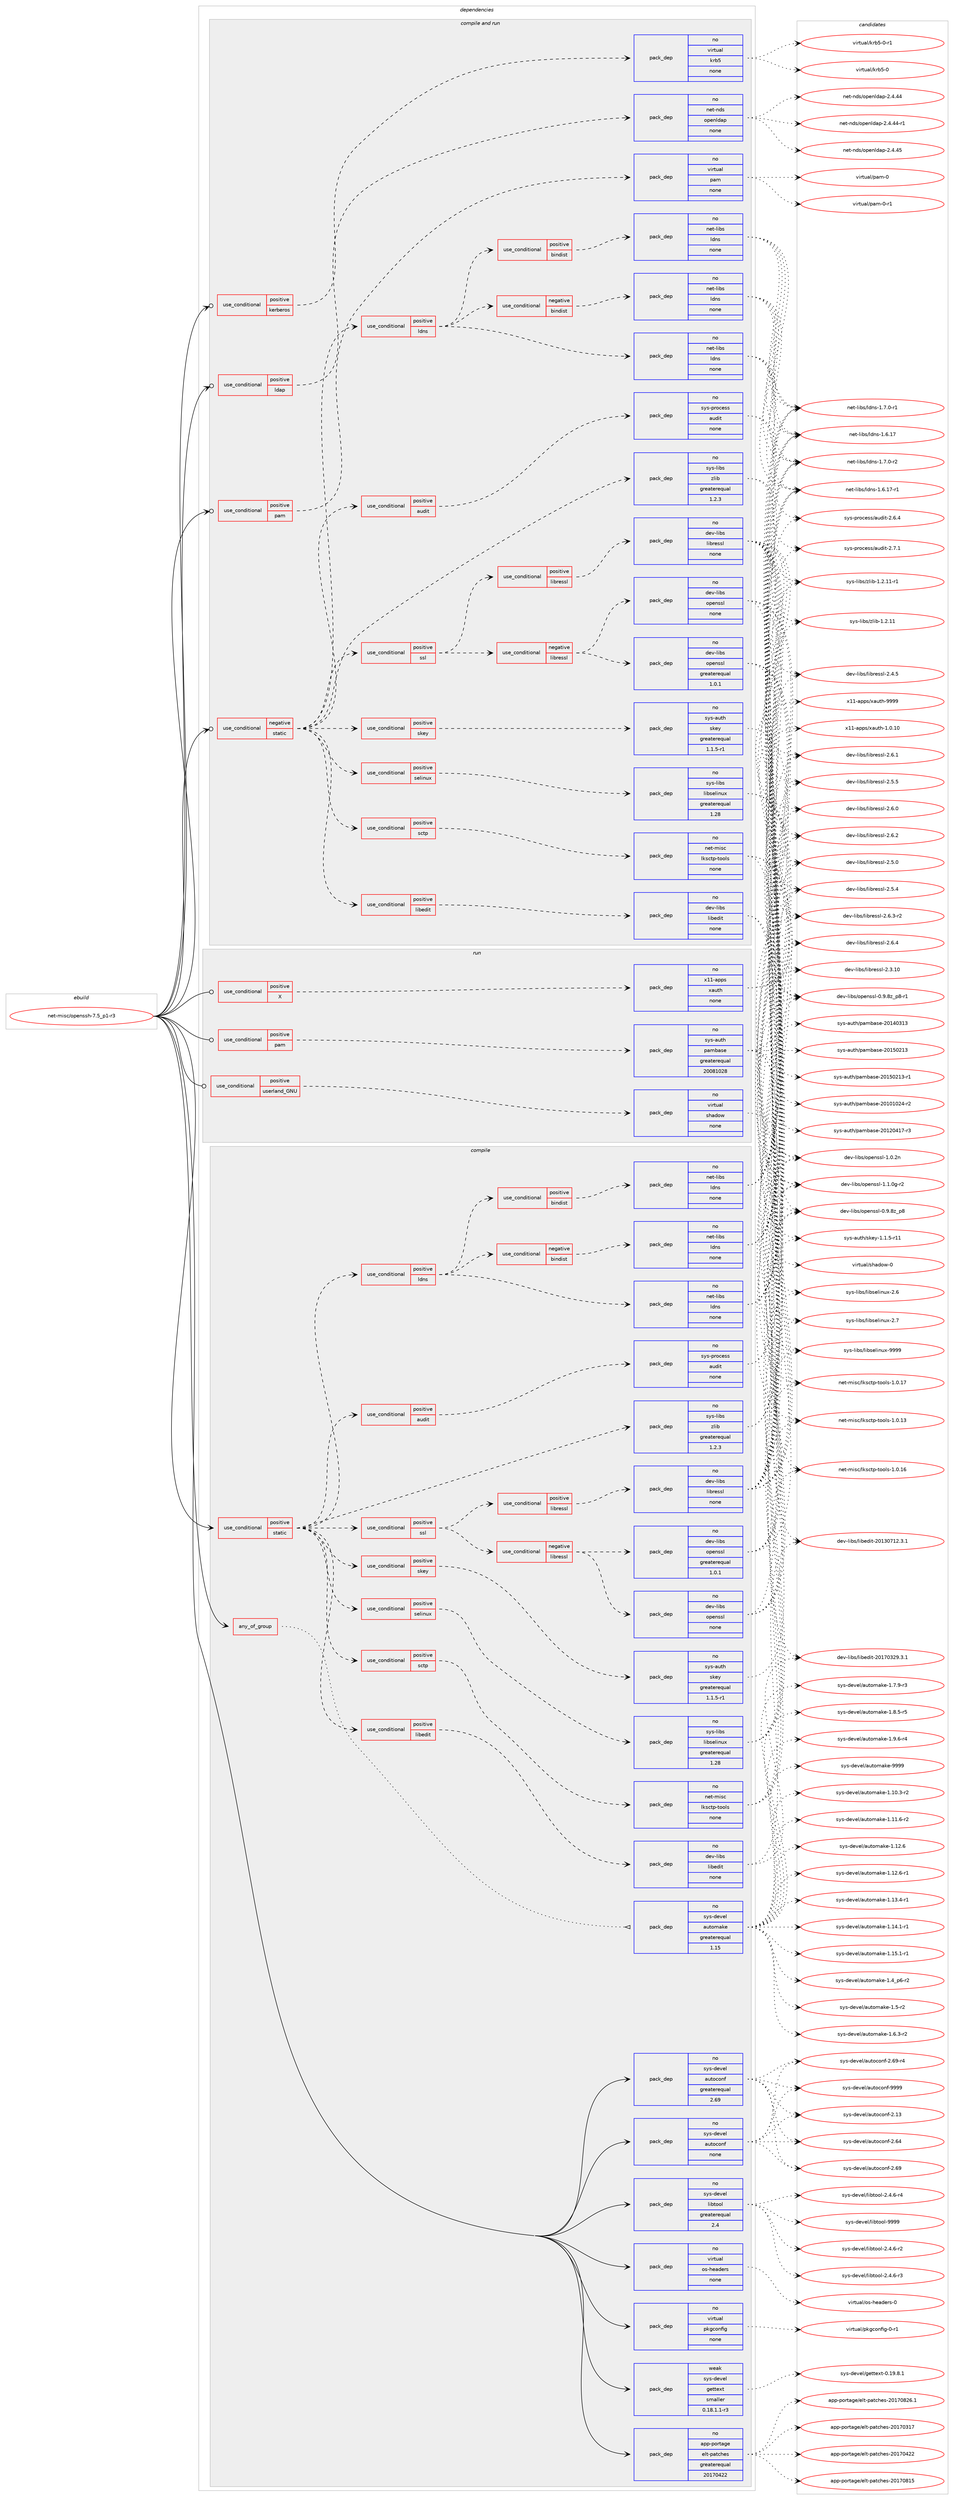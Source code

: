digraph prolog {

# *************
# Graph options
# *************

newrank=true;
concentrate=true;
compound=true;
graph [rankdir=LR,fontname=Helvetica,fontsize=10,ranksep=1.5];#, ranksep=2.5, nodesep=0.2];
edge  [arrowhead=vee];
node  [fontname=Helvetica,fontsize=10];

# **********
# The ebuild
# **********

subgraph cluster_leftcol {
color=gray;
rank=same;
label=<<i>ebuild</i>>;
id [label="net-misc/openssh-7.5_p1-r3", color=red, width=4, href="../net-misc/openssh-7.5_p1-r3.svg"];
}

# ****************
# The dependencies
# ****************

subgraph cluster_midcol {
color=gray;
label=<<i>dependencies</i>>;
subgraph cluster_compile {
fillcolor="#eeeeee";
style=filled;
label=<<i>compile</i>>;
subgraph any22 {
dependency982 [label=<<TABLE BORDER="0" CELLBORDER="1" CELLSPACING="0" CELLPADDING="4"><TR><TD CELLPADDING="10">any_of_group</TD></TR></TABLE>>, shape=none, color=red];subgraph pack670 {
dependency983 [label=<<TABLE BORDER="0" CELLBORDER="1" CELLSPACING="0" CELLPADDING="4" WIDTH="220"><TR><TD ROWSPAN="6" CELLPADDING="30">pack_dep</TD></TR><TR><TD WIDTH="110">no</TD></TR><TR><TD>sys-devel</TD></TR><TR><TD>automake</TD></TR><TR><TD>greaterequal</TD></TR><TR><TD>1.15</TD></TR></TABLE>>, shape=none, color=blue];
}
dependency982:e -> dependency983:w [weight=20,style="dotted",arrowhead="oinv"];
}
id:e -> dependency982:w [weight=20,style="solid",arrowhead="vee"];
subgraph cond292 {
dependency984 [label=<<TABLE BORDER="0" CELLBORDER="1" CELLSPACING="0" CELLPADDING="4"><TR><TD ROWSPAN="3" CELLPADDING="10">use_conditional</TD></TR><TR><TD>positive</TD></TR><TR><TD>static</TD></TR></TABLE>>, shape=none, color=red];
subgraph cond293 {
dependency985 [label=<<TABLE BORDER="0" CELLBORDER="1" CELLSPACING="0" CELLPADDING="4"><TR><TD ROWSPAN="3" CELLPADDING="10">use_conditional</TD></TR><TR><TD>positive</TD></TR><TR><TD>audit</TD></TR></TABLE>>, shape=none, color=red];
subgraph pack671 {
dependency986 [label=<<TABLE BORDER="0" CELLBORDER="1" CELLSPACING="0" CELLPADDING="4" WIDTH="220"><TR><TD ROWSPAN="6" CELLPADDING="30">pack_dep</TD></TR><TR><TD WIDTH="110">no</TD></TR><TR><TD>sys-process</TD></TR><TR><TD>audit</TD></TR><TR><TD>none</TD></TR><TR><TD></TD></TR></TABLE>>, shape=none, color=blue];
}
dependency985:e -> dependency986:w [weight=20,style="dashed",arrowhead="vee"];
}
dependency984:e -> dependency985:w [weight=20,style="dashed",arrowhead="vee"];
subgraph cond294 {
dependency987 [label=<<TABLE BORDER="0" CELLBORDER="1" CELLSPACING="0" CELLPADDING="4"><TR><TD ROWSPAN="3" CELLPADDING="10">use_conditional</TD></TR><TR><TD>positive</TD></TR><TR><TD>ldns</TD></TR></TABLE>>, shape=none, color=red];
subgraph pack672 {
dependency988 [label=<<TABLE BORDER="0" CELLBORDER="1" CELLSPACING="0" CELLPADDING="4" WIDTH="220"><TR><TD ROWSPAN="6" CELLPADDING="30">pack_dep</TD></TR><TR><TD WIDTH="110">no</TD></TR><TR><TD>net-libs</TD></TR><TR><TD>ldns</TD></TR><TR><TD>none</TD></TR><TR><TD></TD></TR></TABLE>>, shape=none, color=blue];
}
dependency987:e -> dependency988:w [weight=20,style="dashed",arrowhead="vee"];
subgraph cond295 {
dependency989 [label=<<TABLE BORDER="0" CELLBORDER="1" CELLSPACING="0" CELLPADDING="4"><TR><TD ROWSPAN="3" CELLPADDING="10">use_conditional</TD></TR><TR><TD>negative</TD></TR><TR><TD>bindist</TD></TR></TABLE>>, shape=none, color=red];
subgraph pack673 {
dependency990 [label=<<TABLE BORDER="0" CELLBORDER="1" CELLSPACING="0" CELLPADDING="4" WIDTH="220"><TR><TD ROWSPAN="6" CELLPADDING="30">pack_dep</TD></TR><TR><TD WIDTH="110">no</TD></TR><TR><TD>net-libs</TD></TR><TR><TD>ldns</TD></TR><TR><TD>none</TD></TR><TR><TD></TD></TR></TABLE>>, shape=none, color=blue];
}
dependency989:e -> dependency990:w [weight=20,style="dashed",arrowhead="vee"];
}
dependency987:e -> dependency989:w [weight=20,style="dashed",arrowhead="vee"];
subgraph cond296 {
dependency991 [label=<<TABLE BORDER="0" CELLBORDER="1" CELLSPACING="0" CELLPADDING="4"><TR><TD ROWSPAN="3" CELLPADDING="10">use_conditional</TD></TR><TR><TD>positive</TD></TR><TR><TD>bindist</TD></TR></TABLE>>, shape=none, color=red];
subgraph pack674 {
dependency992 [label=<<TABLE BORDER="0" CELLBORDER="1" CELLSPACING="0" CELLPADDING="4" WIDTH="220"><TR><TD ROWSPAN="6" CELLPADDING="30">pack_dep</TD></TR><TR><TD WIDTH="110">no</TD></TR><TR><TD>net-libs</TD></TR><TR><TD>ldns</TD></TR><TR><TD>none</TD></TR><TR><TD></TD></TR></TABLE>>, shape=none, color=blue];
}
dependency991:e -> dependency992:w [weight=20,style="dashed",arrowhead="vee"];
}
dependency987:e -> dependency991:w [weight=20,style="dashed",arrowhead="vee"];
}
dependency984:e -> dependency987:w [weight=20,style="dashed",arrowhead="vee"];
subgraph cond297 {
dependency993 [label=<<TABLE BORDER="0" CELLBORDER="1" CELLSPACING="0" CELLPADDING="4"><TR><TD ROWSPAN="3" CELLPADDING="10">use_conditional</TD></TR><TR><TD>positive</TD></TR><TR><TD>libedit</TD></TR></TABLE>>, shape=none, color=red];
subgraph pack675 {
dependency994 [label=<<TABLE BORDER="0" CELLBORDER="1" CELLSPACING="0" CELLPADDING="4" WIDTH="220"><TR><TD ROWSPAN="6" CELLPADDING="30">pack_dep</TD></TR><TR><TD WIDTH="110">no</TD></TR><TR><TD>dev-libs</TD></TR><TR><TD>libedit</TD></TR><TR><TD>none</TD></TR><TR><TD></TD></TR></TABLE>>, shape=none, color=blue];
}
dependency993:e -> dependency994:w [weight=20,style="dashed",arrowhead="vee"];
}
dependency984:e -> dependency993:w [weight=20,style="dashed",arrowhead="vee"];
subgraph cond298 {
dependency995 [label=<<TABLE BORDER="0" CELLBORDER="1" CELLSPACING="0" CELLPADDING="4"><TR><TD ROWSPAN="3" CELLPADDING="10">use_conditional</TD></TR><TR><TD>positive</TD></TR><TR><TD>sctp</TD></TR></TABLE>>, shape=none, color=red];
subgraph pack676 {
dependency996 [label=<<TABLE BORDER="0" CELLBORDER="1" CELLSPACING="0" CELLPADDING="4" WIDTH="220"><TR><TD ROWSPAN="6" CELLPADDING="30">pack_dep</TD></TR><TR><TD WIDTH="110">no</TD></TR><TR><TD>net-misc</TD></TR><TR><TD>lksctp-tools</TD></TR><TR><TD>none</TD></TR><TR><TD></TD></TR></TABLE>>, shape=none, color=blue];
}
dependency995:e -> dependency996:w [weight=20,style="dashed",arrowhead="vee"];
}
dependency984:e -> dependency995:w [weight=20,style="dashed",arrowhead="vee"];
subgraph cond299 {
dependency997 [label=<<TABLE BORDER="0" CELLBORDER="1" CELLSPACING="0" CELLPADDING="4"><TR><TD ROWSPAN="3" CELLPADDING="10">use_conditional</TD></TR><TR><TD>positive</TD></TR><TR><TD>selinux</TD></TR></TABLE>>, shape=none, color=red];
subgraph pack677 {
dependency998 [label=<<TABLE BORDER="0" CELLBORDER="1" CELLSPACING="0" CELLPADDING="4" WIDTH="220"><TR><TD ROWSPAN="6" CELLPADDING="30">pack_dep</TD></TR><TR><TD WIDTH="110">no</TD></TR><TR><TD>sys-libs</TD></TR><TR><TD>libselinux</TD></TR><TR><TD>greaterequal</TD></TR><TR><TD>1.28</TD></TR></TABLE>>, shape=none, color=blue];
}
dependency997:e -> dependency998:w [weight=20,style="dashed",arrowhead="vee"];
}
dependency984:e -> dependency997:w [weight=20,style="dashed",arrowhead="vee"];
subgraph cond300 {
dependency999 [label=<<TABLE BORDER="0" CELLBORDER="1" CELLSPACING="0" CELLPADDING="4"><TR><TD ROWSPAN="3" CELLPADDING="10">use_conditional</TD></TR><TR><TD>positive</TD></TR><TR><TD>skey</TD></TR></TABLE>>, shape=none, color=red];
subgraph pack678 {
dependency1000 [label=<<TABLE BORDER="0" CELLBORDER="1" CELLSPACING="0" CELLPADDING="4" WIDTH="220"><TR><TD ROWSPAN="6" CELLPADDING="30">pack_dep</TD></TR><TR><TD WIDTH="110">no</TD></TR><TR><TD>sys-auth</TD></TR><TR><TD>skey</TD></TR><TR><TD>greaterequal</TD></TR><TR><TD>1.1.5-r1</TD></TR></TABLE>>, shape=none, color=blue];
}
dependency999:e -> dependency1000:w [weight=20,style="dashed",arrowhead="vee"];
}
dependency984:e -> dependency999:w [weight=20,style="dashed",arrowhead="vee"];
subgraph cond301 {
dependency1001 [label=<<TABLE BORDER="0" CELLBORDER="1" CELLSPACING="0" CELLPADDING="4"><TR><TD ROWSPAN="3" CELLPADDING="10">use_conditional</TD></TR><TR><TD>positive</TD></TR><TR><TD>ssl</TD></TR></TABLE>>, shape=none, color=red];
subgraph cond302 {
dependency1002 [label=<<TABLE BORDER="0" CELLBORDER="1" CELLSPACING="0" CELLPADDING="4"><TR><TD ROWSPAN="3" CELLPADDING="10">use_conditional</TD></TR><TR><TD>negative</TD></TR><TR><TD>libressl</TD></TR></TABLE>>, shape=none, color=red];
subgraph pack679 {
dependency1003 [label=<<TABLE BORDER="0" CELLBORDER="1" CELLSPACING="0" CELLPADDING="4" WIDTH="220"><TR><TD ROWSPAN="6" CELLPADDING="30">pack_dep</TD></TR><TR><TD WIDTH="110">no</TD></TR><TR><TD>dev-libs</TD></TR><TR><TD>openssl</TD></TR><TR><TD>greaterequal</TD></TR><TR><TD>1.0.1</TD></TR></TABLE>>, shape=none, color=blue];
}
dependency1002:e -> dependency1003:w [weight=20,style="dashed",arrowhead="vee"];
subgraph pack680 {
dependency1004 [label=<<TABLE BORDER="0" CELLBORDER="1" CELLSPACING="0" CELLPADDING="4" WIDTH="220"><TR><TD ROWSPAN="6" CELLPADDING="30">pack_dep</TD></TR><TR><TD WIDTH="110">no</TD></TR><TR><TD>dev-libs</TD></TR><TR><TD>openssl</TD></TR><TR><TD>none</TD></TR><TR><TD></TD></TR></TABLE>>, shape=none, color=blue];
}
dependency1002:e -> dependency1004:w [weight=20,style="dashed",arrowhead="vee"];
}
dependency1001:e -> dependency1002:w [weight=20,style="dashed",arrowhead="vee"];
subgraph cond303 {
dependency1005 [label=<<TABLE BORDER="0" CELLBORDER="1" CELLSPACING="0" CELLPADDING="4"><TR><TD ROWSPAN="3" CELLPADDING="10">use_conditional</TD></TR><TR><TD>positive</TD></TR><TR><TD>libressl</TD></TR></TABLE>>, shape=none, color=red];
subgraph pack681 {
dependency1006 [label=<<TABLE BORDER="0" CELLBORDER="1" CELLSPACING="0" CELLPADDING="4" WIDTH="220"><TR><TD ROWSPAN="6" CELLPADDING="30">pack_dep</TD></TR><TR><TD WIDTH="110">no</TD></TR><TR><TD>dev-libs</TD></TR><TR><TD>libressl</TD></TR><TR><TD>none</TD></TR><TR><TD></TD></TR></TABLE>>, shape=none, color=blue];
}
dependency1005:e -> dependency1006:w [weight=20,style="dashed",arrowhead="vee"];
}
dependency1001:e -> dependency1005:w [weight=20,style="dashed",arrowhead="vee"];
}
dependency984:e -> dependency1001:w [weight=20,style="dashed",arrowhead="vee"];
subgraph pack682 {
dependency1007 [label=<<TABLE BORDER="0" CELLBORDER="1" CELLSPACING="0" CELLPADDING="4" WIDTH="220"><TR><TD ROWSPAN="6" CELLPADDING="30">pack_dep</TD></TR><TR><TD WIDTH="110">no</TD></TR><TR><TD>sys-libs</TD></TR><TR><TD>zlib</TD></TR><TR><TD>greaterequal</TD></TR><TR><TD>1.2.3</TD></TR></TABLE>>, shape=none, color=blue];
}
dependency984:e -> dependency1007:w [weight=20,style="dashed",arrowhead="vee"];
}
id:e -> dependency984:w [weight=20,style="solid",arrowhead="vee"];
subgraph pack683 {
dependency1008 [label=<<TABLE BORDER="0" CELLBORDER="1" CELLSPACING="0" CELLPADDING="4" WIDTH="220"><TR><TD ROWSPAN="6" CELLPADDING="30">pack_dep</TD></TR><TR><TD WIDTH="110">no</TD></TR><TR><TD>app-portage</TD></TR><TR><TD>elt-patches</TD></TR><TR><TD>greaterequal</TD></TR><TR><TD>20170422</TD></TR></TABLE>>, shape=none, color=blue];
}
id:e -> dependency1008:w [weight=20,style="solid",arrowhead="vee"];
subgraph pack684 {
dependency1009 [label=<<TABLE BORDER="0" CELLBORDER="1" CELLSPACING="0" CELLPADDING="4" WIDTH="220"><TR><TD ROWSPAN="6" CELLPADDING="30">pack_dep</TD></TR><TR><TD WIDTH="110">no</TD></TR><TR><TD>sys-devel</TD></TR><TR><TD>autoconf</TD></TR><TR><TD>greaterequal</TD></TR><TR><TD>2.69</TD></TR></TABLE>>, shape=none, color=blue];
}
id:e -> dependency1009:w [weight=20,style="solid",arrowhead="vee"];
subgraph pack685 {
dependency1010 [label=<<TABLE BORDER="0" CELLBORDER="1" CELLSPACING="0" CELLPADDING="4" WIDTH="220"><TR><TD ROWSPAN="6" CELLPADDING="30">pack_dep</TD></TR><TR><TD WIDTH="110">no</TD></TR><TR><TD>sys-devel</TD></TR><TR><TD>autoconf</TD></TR><TR><TD>none</TD></TR><TR><TD></TD></TR></TABLE>>, shape=none, color=blue];
}
id:e -> dependency1010:w [weight=20,style="solid",arrowhead="vee"];
subgraph pack686 {
dependency1011 [label=<<TABLE BORDER="0" CELLBORDER="1" CELLSPACING="0" CELLPADDING="4" WIDTH="220"><TR><TD ROWSPAN="6" CELLPADDING="30">pack_dep</TD></TR><TR><TD WIDTH="110">no</TD></TR><TR><TD>sys-devel</TD></TR><TR><TD>libtool</TD></TR><TR><TD>greaterequal</TD></TR><TR><TD>2.4</TD></TR></TABLE>>, shape=none, color=blue];
}
id:e -> dependency1011:w [weight=20,style="solid",arrowhead="vee"];
subgraph pack687 {
dependency1012 [label=<<TABLE BORDER="0" CELLBORDER="1" CELLSPACING="0" CELLPADDING="4" WIDTH="220"><TR><TD ROWSPAN="6" CELLPADDING="30">pack_dep</TD></TR><TR><TD WIDTH="110">no</TD></TR><TR><TD>virtual</TD></TR><TR><TD>os-headers</TD></TR><TR><TD>none</TD></TR><TR><TD></TD></TR></TABLE>>, shape=none, color=blue];
}
id:e -> dependency1012:w [weight=20,style="solid",arrowhead="vee"];
subgraph pack688 {
dependency1013 [label=<<TABLE BORDER="0" CELLBORDER="1" CELLSPACING="0" CELLPADDING="4" WIDTH="220"><TR><TD ROWSPAN="6" CELLPADDING="30">pack_dep</TD></TR><TR><TD WIDTH="110">no</TD></TR><TR><TD>virtual</TD></TR><TR><TD>pkgconfig</TD></TR><TR><TD>none</TD></TR><TR><TD></TD></TR></TABLE>>, shape=none, color=blue];
}
id:e -> dependency1013:w [weight=20,style="solid",arrowhead="vee"];
subgraph pack689 {
dependency1014 [label=<<TABLE BORDER="0" CELLBORDER="1" CELLSPACING="0" CELLPADDING="4" WIDTH="220"><TR><TD ROWSPAN="6" CELLPADDING="30">pack_dep</TD></TR><TR><TD WIDTH="110">weak</TD></TR><TR><TD>sys-devel</TD></TR><TR><TD>gettext</TD></TR><TR><TD>smaller</TD></TR><TR><TD>0.18.1.1-r3</TD></TR></TABLE>>, shape=none, color=blue];
}
id:e -> dependency1014:w [weight=20,style="solid",arrowhead="vee"];
}
subgraph cluster_compileandrun {
fillcolor="#eeeeee";
style=filled;
label=<<i>compile and run</i>>;
subgraph cond304 {
dependency1015 [label=<<TABLE BORDER="0" CELLBORDER="1" CELLSPACING="0" CELLPADDING="4"><TR><TD ROWSPAN="3" CELLPADDING="10">use_conditional</TD></TR><TR><TD>negative</TD></TR><TR><TD>static</TD></TR></TABLE>>, shape=none, color=red];
subgraph cond305 {
dependency1016 [label=<<TABLE BORDER="0" CELLBORDER="1" CELLSPACING="0" CELLPADDING="4"><TR><TD ROWSPAN="3" CELLPADDING="10">use_conditional</TD></TR><TR><TD>positive</TD></TR><TR><TD>audit</TD></TR></TABLE>>, shape=none, color=red];
subgraph pack690 {
dependency1017 [label=<<TABLE BORDER="0" CELLBORDER="1" CELLSPACING="0" CELLPADDING="4" WIDTH="220"><TR><TD ROWSPAN="6" CELLPADDING="30">pack_dep</TD></TR><TR><TD WIDTH="110">no</TD></TR><TR><TD>sys-process</TD></TR><TR><TD>audit</TD></TR><TR><TD>none</TD></TR><TR><TD></TD></TR></TABLE>>, shape=none, color=blue];
}
dependency1016:e -> dependency1017:w [weight=20,style="dashed",arrowhead="vee"];
}
dependency1015:e -> dependency1016:w [weight=20,style="dashed",arrowhead="vee"];
subgraph cond306 {
dependency1018 [label=<<TABLE BORDER="0" CELLBORDER="1" CELLSPACING="0" CELLPADDING="4"><TR><TD ROWSPAN="3" CELLPADDING="10">use_conditional</TD></TR><TR><TD>positive</TD></TR><TR><TD>ldns</TD></TR></TABLE>>, shape=none, color=red];
subgraph pack691 {
dependency1019 [label=<<TABLE BORDER="0" CELLBORDER="1" CELLSPACING="0" CELLPADDING="4" WIDTH="220"><TR><TD ROWSPAN="6" CELLPADDING="30">pack_dep</TD></TR><TR><TD WIDTH="110">no</TD></TR><TR><TD>net-libs</TD></TR><TR><TD>ldns</TD></TR><TR><TD>none</TD></TR><TR><TD></TD></TR></TABLE>>, shape=none, color=blue];
}
dependency1018:e -> dependency1019:w [weight=20,style="dashed",arrowhead="vee"];
subgraph cond307 {
dependency1020 [label=<<TABLE BORDER="0" CELLBORDER="1" CELLSPACING="0" CELLPADDING="4"><TR><TD ROWSPAN="3" CELLPADDING="10">use_conditional</TD></TR><TR><TD>negative</TD></TR><TR><TD>bindist</TD></TR></TABLE>>, shape=none, color=red];
subgraph pack692 {
dependency1021 [label=<<TABLE BORDER="0" CELLBORDER="1" CELLSPACING="0" CELLPADDING="4" WIDTH="220"><TR><TD ROWSPAN="6" CELLPADDING="30">pack_dep</TD></TR><TR><TD WIDTH="110">no</TD></TR><TR><TD>net-libs</TD></TR><TR><TD>ldns</TD></TR><TR><TD>none</TD></TR><TR><TD></TD></TR></TABLE>>, shape=none, color=blue];
}
dependency1020:e -> dependency1021:w [weight=20,style="dashed",arrowhead="vee"];
}
dependency1018:e -> dependency1020:w [weight=20,style="dashed",arrowhead="vee"];
subgraph cond308 {
dependency1022 [label=<<TABLE BORDER="0" CELLBORDER="1" CELLSPACING="0" CELLPADDING="4"><TR><TD ROWSPAN="3" CELLPADDING="10">use_conditional</TD></TR><TR><TD>positive</TD></TR><TR><TD>bindist</TD></TR></TABLE>>, shape=none, color=red];
subgraph pack693 {
dependency1023 [label=<<TABLE BORDER="0" CELLBORDER="1" CELLSPACING="0" CELLPADDING="4" WIDTH="220"><TR><TD ROWSPAN="6" CELLPADDING="30">pack_dep</TD></TR><TR><TD WIDTH="110">no</TD></TR><TR><TD>net-libs</TD></TR><TR><TD>ldns</TD></TR><TR><TD>none</TD></TR><TR><TD></TD></TR></TABLE>>, shape=none, color=blue];
}
dependency1022:e -> dependency1023:w [weight=20,style="dashed",arrowhead="vee"];
}
dependency1018:e -> dependency1022:w [weight=20,style="dashed",arrowhead="vee"];
}
dependency1015:e -> dependency1018:w [weight=20,style="dashed",arrowhead="vee"];
subgraph cond309 {
dependency1024 [label=<<TABLE BORDER="0" CELLBORDER="1" CELLSPACING="0" CELLPADDING="4"><TR><TD ROWSPAN="3" CELLPADDING="10">use_conditional</TD></TR><TR><TD>positive</TD></TR><TR><TD>libedit</TD></TR></TABLE>>, shape=none, color=red];
subgraph pack694 {
dependency1025 [label=<<TABLE BORDER="0" CELLBORDER="1" CELLSPACING="0" CELLPADDING="4" WIDTH="220"><TR><TD ROWSPAN="6" CELLPADDING="30">pack_dep</TD></TR><TR><TD WIDTH="110">no</TD></TR><TR><TD>dev-libs</TD></TR><TR><TD>libedit</TD></TR><TR><TD>none</TD></TR><TR><TD></TD></TR></TABLE>>, shape=none, color=blue];
}
dependency1024:e -> dependency1025:w [weight=20,style="dashed",arrowhead="vee"];
}
dependency1015:e -> dependency1024:w [weight=20,style="dashed",arrowhead="vee"];
subgraph cond310 {
dependency1026 [label=<<TABLE BORDER="0" CELLBORDER="1" CELLSPACING="0" CELLPADDING="4"><TR><TD ROWSPAN="3" CELLPADDING="10">use_conditional</TD></TR><TR><TD>positive</TD></TR><TR><TD>sctp</TD></TR></TABLE>>, shape=none, color=red];
subgraph pack695 {
dependency1027 [label=<<TABLE BORDER="0" CELLBORDER="1" CELLSPACING="0" CELLPADDING="4" WIDTH="220"><TR><TD ROWSPAN="6" CELLPADDING="30">pack_dep</TD></TR><TR><TD WIDTH="110">no</TD></TR><TR><TD>net-misc</TD></TR><TR><TD>lksctp-tools</TD></TR><TR><TD>none</TD></TR><TR><TD></TD></TR></TABLE>>, shape=none, color=blue];
}
dependency1026:e -> dependency1027:w [weight=20,style="dashed",arrowhead="vee"];
}
dependency1015:e -> dependency1026:w [weight=20,style="dashed",arrowhead="vee"];
subgraph cond311 {
dependency1028 [label=<<TABLE BORDER="0" CELLBORDER="1" CELLSPACING="0" CELLPADDING="4"><TR><TD ROWSPAN="3" CELLPADDING="10">use_conditional</TD></TR><TR><TD>positive</TD></TR><TR><TD>selinux</TD></TR></TABLE>>, shape=none, color=red];
subgraph pack696 {
dependency1029 [label=<<TABLE BORDER="0" CELLBORDER="1" CELLSPACING="0" CELLPADDING="4" WIDTH="220"><TR><TD ROWSPAN="6" CELLPADDING="30">pack_dep</TD></TR><TR><TD WIDTH="110">no</TD></TR><TR><TD>sys-libs</TD></TR><TR><TD>libselinux</TD></TR><TR><TD>greaterequal</TD></TR><TR><TD>1.28</TD></TR></TABLE>>, shape=none, color=blue];
}
dependency1028:e -> dependency1029:w [weight=20,style="dashed",arrowhead="vee"];
}
dependency1015:e -> dependency1028:w [weight=20,style="dashed",arrowhead="vee"];
subgraph cond312 {
dependency1030 [label=<<TABLE BORDER="0" CELLBORDER="1" CELLSPACING="0" CELLPADDING="4"><TR><TD ROWSPAN="3" CELLPADDING="10">use_conditional</TD></TR><TR><TD>positive</TD></TR><TR><TD>skey</TD></TR></TABLE>>, shape=none, color=red];
subgraph pack697 {
dependency1031 [label=<<TABLE BORDER="0" CELLBORDER="1" CELLSPACING="0" CELLPADDING="4" WIDTH="220"><TR><TD ROWSPAN="6" CELLPADDING="30">pack_dep</TD></TR><TR><TD WIDTH="110">no</TD></TR><TR><TD>sys-auth</TD></TR><TR><TD>skey</TD></TR><TR><TD>greaterequal</TD></TR><TR><TD>1.1.5-r1</TD></TR></TABLE>>, shape=none, color=blue];
}
dependency1030:e -> dependency1031:w [weight=20,style="dashed",arrowhead="vee"];
}
dependency1015:e -> dependency1030:w [weight=20,style="dashed",arrowhead="vee"];
subgraph cond313 {
dependency1032 [label=<<TABLE BORDER="0" CELLBORDER="1" CELLSPACING="0" CELLPADDING="4"><TR><TD ROWSPAN="3" CELLPADDING="10">use_conditional</TD></TR><TR><TD>positive</TD></TR><TR><TD>ssl</TD></TR></TABLE>>, shape=none, color=red];
subgraph cond314 {
dependency1033 [label=<<TABLE BORDER="0" CELLBORDER="1" CELLSPACING="0" CELLPADDING="4"><TR><TD ROWSPAN="3" CELLPADDING="10">use_conditional</TD></TR><TR><TD>negative</TD></TR><TR><TD>libressl</TD></TR></TABLE>>, shape=none, color=red];
subgraph pack698 {
dependency1034 [label=<<TABLE BORDER="0" CELLBORDER="1" CELLSPACING="0" CELLPADDING="4" WIDTH="220"><TR><TD ROWSPAN="6" CELLPADDING="30">pack_dep</TD></TR><TR><TD WIDTH="110">no</TD></TR><TR><TD>dev-libs</TD></TR><TR><TD>openssl</TD></TR><TR><TD>greaterequal</TD></TR><TR><TD>1.0.1</TD></TR></TABLE>>, shape=none, color=blue];
}
dependency1033:e -> dependency1034:w [weight=20,style="dashed",arrowhead="vee"];
subgraph pack699 {
dependency1035 [label=<<TABLE BORDER="0" CELLBORDER="1" CELLSPACING="0" CELLPADDING="4" WIDTH="220"><TR><TD ROWSPAN="6" CELLPADDING="30">pack_dep</TD></TR><TR><TD WIDTH="110">no</TD></TR><TR><TD>dev-libs</TD></TR><TR><TD>openssl</TD></TR><TR><TD>none</TD></TR><TR><TD></TD></TR></TABLE>>, shape=none, color=blue];
}
dependency1033:e -> dependency1035:w [weight=20,style="dashed",arrowhead="vee"];
}
dependency1032:e -> dependency1033:w [weight=20,style="dashed",arrowhead="vee"];
subgraph cond315 {
dependency1036 [label=<<TABLE BORDER="0" CELLBORDER="1" CELLSPACING="0" CELLPADDING="4"><TR><TD ROWSPAN="3" CELLPADDING="10">use_conditional</TD></TR><TR><TD>positive</TD></TR><TR><TD>libressl</TD></TR></TABLE>>, shape=none, color=red];
subgraph pack700 {
dependency1037 [label=<<TABLE BORDER="0" CELLBORDER="1" CELLSPACING="0" CELLPADDING="4" WIDTH="220"><TR><TD ROWSPAN="6" CELLPADDING="30">pack_dep</TD></TR><TR><TD WIDTH="110">no</TD></TR><TR><TD>dev-libs</TD></TR><TR><TD>libressl</TD></TR><TR><TD>none</TD></TR><TR><TD></TD></TR></TABLE>>, shape=none, color=blue];
}
dependency1036:e -> dependency1037:w [weight=20,style="dashed",arrowhead="vee"];
}
dependency1032:e -> dependency1036:w [weight=20,style="dashed",arrowhead="vee"];
}
dependency1015:e -> dependency1032:w [weight=20,style="dashed",arrowhead="vee"];
subgraph pack701 {
dependency1038 [label=<<TABLE BORDER="0" CELLBORDER="1" CELLSPACING="0" CELLPADDING="4" WIDTH="220"><TR><TD ROWSPAN="6" CELLPADDING="30">pack_dep</TD></TR><TR><TD WIDTH="110">no</TD></TR><TR><TD>sys-libs</TD></TR><TR><TD>zlib</TD></TR><TR><TD>greaterequal</TD></TR><TR><TD>1.2.3</TD></TR></TABLE>>, shape=none, color=blue];
}
dependency1015:e -> dependency1038:w [weight=20,style="dashed",arrowhead="vee"];
}
id:e -> dependency1015:w [weight=20,style="solid",arrowhead="odotvee"];
subgraph cond316 {
dependency1039 [label=<<TABLE BORDER="0" CELLBORDER="1" CELLSPACING="0" CELLPADDING="4"><TR><TD ROWSPAN="3" CELLPADDING="10">use_conditional</TD></TR><TR><TD>positive</TD></TR><TR><TD>kerberos</TD></TR></TABLE>>, shape=none, color=red];
subgraph pack702 {
dependency1040 [label=<<TABLE BORDER="0" CELLBORDER="1" CELLSPACING="0" CELLPADDING="4" WIDTH="220"><TR><TD ROWSPAN="6" CELLPADDING="30">pack_dep</TD></TR><TR><TD WIDTH="110">no</TD></TR><TR><TD>virtual</TD></TR><TR><TD>krb5</TD></TR><TR><TD>none</TD></TR><TR><TD></TD></TR></TABLE>>, shape=none, color=blue];
}
dependency1039:e -> dependency1040:w [weight=20,style="dashed",arrowhead="vee"];
}
id:e -> dependency1039:w [weight=20,style="solid",arrowhead="odotvee"];
subgraph cond317 {
dependency1041 [label=<<TABLE BORDER="0" CELLBORDER="1" CELLSPACING="0" CELLPADDING="4"><TR><TD ROWSPAN="3" CELLPADDING="10">use_conditional</TD></TR><TR><TD>positive</TD></TR><TR><TD>ldap</TD></TR></TABLE>>, shape=none, color=red];
subgraph pack703 {
dependency1042 [label=<<TABLE BORDER="0" CELLBORDER="1" CELLSPACING="0" CELLPADDING="4" WIDTH="220"><TR><TD ROWSPAN="6" CELLPADDING="30">pack_dep</TD></TR><TR><TD WIDTH="110">no</TD></TR><TR><TD>net-nds</TD></TR><TR><TD>openldap</TD></TR><TR><TD>none</TD></TR><TR><TD></TD></TR></TABLE>>, shape=none, color=blue];
}
dependency1041:e -> dependency1042:w [weight=20,style="dashed",arrowhead="vee"];
}
id:e -> dependency1041:w [weight=20,style="solid",arrowhead="odotvee"];
subgraph cond318 {
dependency1043 [label=<<TABLE BORDER="0" CELLBORDER="1" CELLSPACING="0" CELLPADDING="4"><TR><TD ROWSPAN="3" CELLPADDING="10">use_conditional</TD></TR><TR><TD>positive</TD></TR><TR><TD>pam</TD></TR></TABLE>>, shape=none, color=red];
subgraph pack704 {
dependency1044 [label=<<TABLE BORDER="0" CELLBORDER="1" CELLSPACING="0" CELLPADDING="4" WIDTH="220"><TR><TD ROWSPAN="6" CELLPADDING="30">pack_dep</TD></TR><TR><TD WIDTH="110">no</TD></TR><TR><TD>virtual</TD></TR><TR><TD>pam</TD></TR><TR><TD>none</TD></TR><TR><TD></TD></TR></TABLE>>, shape=none, color=blue];
}
dependency1043:e -> dependency1044:w [weight=20,style="dashed",arrowhead="vee"];
}
id:e -> dependency1043:w [weight=20,style="solid",arrowhead="odotvee"];
}
subgraph cluster_run {
fillcolor="#eeeeee";
style=filled;
label=<<i>run</i>>;
subgraph cond319 {
dependency1045 [label=<<TABLE BORDER="0" CELLBORDER="1" CELLSPACING="0" CELLPADDING="4"><TR><TD ROWSPAN="3" CELLPADDING="10">use_conditional</TD></TR><TR><TD>positive</TD></TR><TR><TD>X</TD></TR></TABLE>>, shape=none, color=red];
subgraph pack705 {
dependency1046 [label=<<TABLE BORDER="0" CELLBORDER="1" CELLSPACING="0" CELLPADDING="4" WIDTH="220"><TR><TD ROWSPAN="6" CELLPADDING="30">pack_dep</TD></TR><TR><TD WIDTH="110">no</TD></TR><TR><TD>x11-apps</TD></TR><TR><TD>xauth</TD></TR><TR><TD>none</TD></TR><TR><TD></TD></TR></TABLE>>, shape=none, color=blue];
}
dependency1045:e -> dependency1046:w [weight=20,style="dashed",arrowhead="vee"];
}
id:e -> dependency1045:w [weight=20,style="solid",arrowhead="odot"];
subgraph cond320 {
dependency1047 [label=<<TABLE BORDER="0" CELLBORDER="1" CELLSPACING="0" CELLPADDING="4"><TR><TD ROWSPAN="3" CELLPADDING="10">use_conditional</TD></TR><TR><TD>positive</TD></TR><TR><TD>pam</TD></TR></TABLE>>, shape=none, color=red];
subgraph pack706 {
dependency1048 [label=<<TABLE BORDER="0" CELLBORDER="1" CELLSPACING="0" CELLPADDING="4" WIDTH="220"><TR><TD ROWSPAN="6" CELLPADDING="30">pack_dep</TD></TR><TR><TD WIDTH="110">no</TD></TR><TR><TD>sys-auth</TD></TR><TR><TD>pambase</TD></TR><TR><TD>greaterequal</TD></TR><TR><TD>20081028</TD></TR></TABLE>>, shape=none, color=blue];
}
dependency1047:e -> dependency1048:w [weight=20,style="dashed",arrowhead="vee"];
}
id:e -> dependency1047:w [weight=20,style="solid",arrowhead="odot"];
subgraph cond321 {
dependency1049 [label=<<TABLE BORDER="0" CELLBORDER="1" CELLSPACING="0" CELLPADDING="4"><TR><TD ROWSPAN="3" CELLPADDING="10">use_conditional</TD></TR><TR><TD>positive</TD></TR><TR><TD>userland_GNU</TD></TR></TABLE>>, shape=none, color=red];
subgraph pack707 {
dependency1050 [label=<<TABLE BORDER="0" CELLBORDER="1" CELLSPACING="0" CELLPADDING="4" WIDTH="220"><TR><TD ROWSPAN="6" CELLPADDING="30">pack_dep</TD></TR><TR><TD WIDTH="110">no</TD></TR><TR><TD>virtual</TD></TR><TR><TD>shadow</TD></TR><TR><TD>none</TD></TR><TR><TD></TD></TR></TABLE>>, shape=none, color=blue];
}
dependency1049:e -> dependency1050:w [weight=20,style="dashed",arrowhead="vee"];
}
id:e -> dependency1049:w [weight=20,style="solid",arrowhead="odot"];
}
}

# **************
# The candidates
# **************

subgraph cluster_choices {
rank=same;
color=gray;
label=<<i>candidates</i>>;

subgraph choice670 {
color=black;
nodesep=1;
choice11512111545100101118101108479711711611110997107101454946494846514511450 [label="sys-devel/automake-1.10.3-r2", color=red, width=4,href="../sys-devel/automake-1.10.3-r2.svg"];
choice11512111545100101118101108479711711611110997107101454946494946544511450 [label="sys-devel/automake-1.11.6-r2", color=red, width=4,href="../sys-devel/automake-1.11.6-r2.svg"];
choice1151211154510010111810110847971171161111099710710145494649504654 [label="sys-devel/automake-1.12.6", color=red, width=4,href="../sys-devel/automake-1.12.6.svg"];
choice11512111545100101118101108479711711611110997107101454946495046544511449 [label="sys-devel/automake-1.12.6-r1", color=red, width=4,href="../sys-devel/automake-1.12.6-r1.svg"];
choice11512111545100101118101108479711711611110997107101454946495146524511449 [label="sys-devel/automake-1.13.4-r1", color=red, width=4,href="../sys-devel/automake-1.13.4-r1.svg"];
choice11512111545100101118101108479711711611110997107101454946495246494511449 [label="sys-devel/automake-1.14.1-r1", color=red, width=4,href="../sys-devel/automake-1.14.1-r1.svg"];
choice11512111545100101118101108479711711611110997107101454946495346494511449 [label="sys-devel/automake-1.15.1-r1", color=red, width=4,href="../sys-devel/automake-1.15.1-r1.svg"];
choice115121115451001011181011084797117116111109971071014549465295112544511450 [label="sys-devel/automake-1.4_p6-r2", color=red, width=4,href="../sys-devel/automake-1.4_p6-r2.svg"];
choice11512111545100101118101108479711711611110997107101454946534511450 [label="sys-devel/automake-1.5-r2", color=red, width=4,href="../sys-devel/automake-1.5-r2.svg"];
choice115121115451001011181011084797117116111109971071014549465446514511450 [label="sys-devel/automake-1.6.3-r2", color=red, width=4,href="../sys-devel/automake-1.6.3-r2.svg"];
choice115121115451001011181011084797117116111109971071014549465546574511451 [label="sys-devel/automake-1.7.9-r3", color=red, width=4,href="../sys-devel/automake-1.7.9-r3.svg"];
choice115121115451001011181011084797117116111109971071014549465646534511453 [label="sys-devel/automake-1.8.5-r5", color=red, width=4,href="../sys-devel/automake-1.8.5-r5.svg"];
choice115121115451001011181011084797117116111109971071014549465746544511452 [label="sys-devel/automake-1.9.6-r4", color=red, width=4,href="../sys-devel/automake-1.9.6-r4.svg"];
choice115121115451001011181011084797117116111109971071014557575757 [label="sys-devel/automake-9999", color=red, width=4,href="../sys-devel/automake-9999.svg"];
dependency983:e -> choice11512111545100101118101108479711711611110997107101454946494846514511450:w [style=dotted,weight="100"];
dependency983:e -> choice11512111545100101118101108479711711611110997107101454946494946544511450:w [style=dotted,weight="100"];
dependency983:e -> choice1151211154510010111810110847971171161111099710710145494649504654:w [style=dotted,weight="100"];
dependency983:e -> choice11512111545100101118101108479711711611110997107101454946495046544511449:w [style=dotted,weight="100"];
dependency983:e -> choice11512111545100101118101108479711711611110997107101454946495146524511449:w [style=dotted,weight="100"];
dependency983:e -> choice11512111545100101118101108479711711611110997107101454946495246494511449:w [style=dotted,weight="100"];
dependency983:e -> choice11512111545100101118101108479711711611110997107101454946495346494511449:w [style=dotted,weight="100"];
dependency983:e -> choice115121115451001011181011084797117116111109971071014549465295112544511450:w [style=dotted,weight="100"];
dependency983:e -> choice11512111545100101118101108479711711611110997107101454946534511450:w [style=dotted,weight="100"];
dependency983:e -> choice115121115451001011181011084797117116111109971071014549465446514511450:w [style=dotted,weight="100"];
dependency983:e -> choice115121115451001011181011084797117116111109971071014549465546574511451:w [style=dotted,weight="100"];
dependency983:e -> choice115121115451001011181011084797117116111109971071014549465646534511453:w [style=dotted,weight="100"];
dependency983:e -> choice115121115451001011181011084797117116111109971071014549465746544511452:w [style=dotted,weight="100"];
dependency983:e -> choice115121115451001011181011084797117116111109971071014557575757:w [style=dotted,weight="100"];
}
subgraph choice671 {
color=black;
nodesep=1;
choice11512111545112114111991011151154797117100105116455046544652 [label="sys-process/audit-2.6.4", color=red, width=4,href="../sys-process/audit-2.6.4.svg"];
choice11512111545112114111991011151154797117100105116455046554649 [label="sys-process/audit-2.7.1", color=red, width=4,href="../sys-process/audit-2.7.1.svg"];
dependency986:e -> choice11512111545112114111991011151154797117100105116455046544652:w [style=dotted,weight="100"];
dependency986:e -> choice11512111545112114111991011151154797117100105116455046554649:w [style=dotted,weight="100"];
}
subgraph choice672 {
color=black;
nodesep=1;
choice11010111645108105981154710810011011545494654464955 [label="net-libs/ldns-1.6.17", color=red, width=4,href="../net-libs/ldns-1.6.17.svg"];
choice110101116451081059811547108100110115454946544649554511449 [label="net-libs/ldns-1.6.17-r1", color=red, width=4,href="../net-libs/ldns-1.6.17-r1.svg"];
choice1101011164510810598115471081001101154549465546484511449 [label="net-libs/ldns-1.7.0-r1", color=red, width=4,href="../net-libs/ldns-1.7.0-r1.svg"];
choice1101011164510810598115471081001101154549465546484511450 [label="net-libs/ldns-1.7.0-r2", color=red, width=4,href="../net-libs/ldns-1.7.0-r2.svg"];
dependency988:e -> choice11010111645108105981154710810011011545494654464955:w [style=dotted,weight="100"];
dependency988:e -> choice110101116451081059811547108100110115454946544649554511449:w [style=dotted,weight="100"];
dependency988:e -> choice1101011164510810598115471081001101154549465546484511449:w [style=dotted,weight="100"];
dependency988:e -> choice1101011164510810598115471081001101154549465546484511450:w [style=dotted,weight="100"];
}
subgraph choice673 {
color=black;
nodesep=1;
choice11010111645108105981154710810011011545494654464955 [label="net-libs/ldns-1.6.17", color=red, width=4,href="../net-libs/ldns-1.6.17.svg"];
choice110101116451081059811547108100110115454946544649554511449 [label="net-libs/ldns-1.6.17-r1", color=red, width=4,href="../net-libs/ldns-1.6.17-r1.svg"];
choice1101011164510810598115471081001101154549465546484511449 [label="net-libs/ldns-1.7.0-r1", color=red, width=4,href="../net-libs/ldns-1.7.0-r1.svg"];
choice1101011164510810598115471081001101154549465546484511450 [label="net-libs/ldns-1.7.0-r2", color=red, width=4,href="../net-libs/ldns-1.7.0-r2.svg"];
dependency990:e -> choice11010111645108105981154710810011011545494654464955:w [style=dotted,weight="100"];
dependency990:e -> choice110101116451081059811547108100110115454946544649554511449:w [style=dotted,weight="100"];
dependency990:e -> choice1101011164510810598115471081001101154549465546484511449:w [style=dotted,weight="100"];
dependency990:e -> choice1101011164510810598115471081001101154549465546484511450:w [style=dotted,weight="100"];
}
subgraph choice674 {
color=black;
nodesep=1;
choice11010111645108105981154710810011011545494654464955 [label="net-libs/ldns-1.6.17", color=red, width=4,href="../net-libs/ldns-1.6.17.svg"];
choice110101116451081059811547108100110115454946544649554511449 [label="net-libs/ldns-1.6.17-r1", color=red, width=4,href="../net-libs/ldns-1.6.17-r1.svg"];
choice1101011164510810598115471081001101154549465546484511449 [label="net-libs/ldns-1.7.0-r1", color=red, width=4,href="../net-libs/ldns-1.7.0-r1.svg"];
choice1101011164510810598115471081001101154549465546484511450 [label="net-libs/ldns-1.7.0-r2", color=red, width=4,href="../net-libs/ldns-1.7.0-r2.svg"];
dependency992:e -> choice11010111645108105981154710810011011545494654464955:w [style=dotted,weight="100"];
dependency992:e -> choice110101116451081059811547108100110115454946544649554511449:w [style=dotted,weight="100"];
dependency992:e -> choice1101011164510810598115471081001101154549465546484511449:w [style=dotted,weight="100"];
dependency992:e -> choice1101011164510810598115471081001101154549465546484511450:w [style=dotted,weight="100"];
}
subgraph choice675 {
color=black;
nodesep=1;
choice1001011184510810598115471081059810110010511645504849514855495046514649 [label="dev-libs/libedit-20130712.3.1", color=red, width=4,href="../dev-libs/libedit-20130712.3.1.svg"];
choice1001011184510810598115471081059810110010511645504849554851505746514649 [label="dev-libs/libedit-20170329.3.1", color=red, width=4,href="../dev-libs/libedit-20170329.3.1.svg"];
dependency994:e -> choice1001011184510810598115471081059810110010511645504849514855495046514649:w [style=dotted,weight="100"];
dependency994:e -> choice1001011184510810598115471081059810110010511645504849554851505746514649:w [style=dotted,weight="100"];
}
subgraph choice676 {
color=black;
nodesep=1;
choice110101116451091051159947108107115991161124511611111110811545494648464951 [label="net-misc/lksctp-tools-1.0.13", color=red, width=4,href="../net-misc/lksctp-tools-1.0.13.svg"];
choice110101116451091051159947108107115991161124511611111110811545494648464954 [label="net-misc/lksctp-tools-1.0.16", color=red, width=4,href="../net-misc/lksctp-tools-1.0.16.svg"];
choice110101116451091051159947108107115991161124511611111110811545494648464955 [label="net-misc/lksctp-tools-1.0.17", color=red, width=4,href="../net-misc/lksctp-tools-1.0.17.svg"];
dependency996:e -> choice110101116451091051159947108107115991161124511611111110811545494648464951:w [style=dotted,weight="100"];
dependency996:e -> choice110101116451091051159947108107115991161124511611111110811545494648464954:w [style=dotted,weight="100"];
dependency996:e -> choice110101116451091051159947108107115991161124511611111110811545494648464955:w [style=dotted,weight="100"];
}
subgraph choice677 {
color=black;
nodesep=1;
choice1151211154510810598115471081059811510110810511011712045504654 [label="sys-libs/libselinux-2.6", color=red, width=4,href="../sys-libs/libselinux-2.6.svg"];
choice1151211154510810598115471081059811510110810511011712045504655 [label="sys-libs/libselinux-2.7", color=red, width=4,href="../sys-libs/libselinux-2.7.svg"];
choice115121115451081059811547108105981151011081051101171204557575757 [label="sys-libs/libselinux-9999", color=red, width=4,href="../sys-libs/libselinux-9999.svg"];
dependency998:e -> choice1151211154510810598115471081059811510110810511011712045504654:w [style=dotted,weight="100"];
dependency998:e -> choice1151211154510810598115471081059811510110810511011712045504655:w [style=dotted,weight="100"];
dependency998:e -> choice115121115451081059811547108105981151011081051101171204557575757:w [style=dotted,weight="100"];
}
subgraph choice678 {
color=black;
nodesep=1;
choice115121115459711711610447115107101121454946494653451144949 [label="sys-auth/skey-1.1.5-r11", color=red, width=4,href="../sys-auth/skey-1.1.5-r11.svg"];
dependency1000:e -> choice115121115459711711610447115107101121454946494653451144949:w [style=dotted,weight="100"];
}
subgraph choice679 {
color=black;
nodesep=1;
choice1001011184510810598115471111121011101151151084548465746561229511256 [label="dev-libs/openssl-0.9.8z_p8", color=red, width=4,href="../dev-libs/openssl-0.9.8z_p8.svg"];
choice10010111845108105981154711111210111011511510845484657465612295112564511449 [label="dev-libs/openssl-0.9.8z_p8-r1", color=red, width=4,href="../dev-libs/openssl-0.9.8z_p8-r1.svg"];
choice100101118451081059811547111112101110115115108454946484650110 [label="dev-libs/openssl-1.0.2n", color=red, width=4,href="../dev-libs/openssl-1.0.2n.svg"];
choice1001011184510810598115471111121011101151151084549464946481034511450 [label="dev-libs/openssl-1.1.0g-r2", color=red, width=4,href="../dev-libs/openssl-1.1.0g-r2.svg"];
dependency1003:e -> choice1001011184510810598115471111121011101151151084548465746561229511256:w [style=dotted,weight="100"];
dependency1003:e -> choice10010111845108105981154711111210111011511510845484657465612295112564511449:w [style=dotted,weight="100"];
dependency1003:e -> choice100101118451081059811547111112101110115115108454946484650110:w [style=dotted,weight="100"];
dependency1003:e -> choice1001011184510810598115471111121011101151151084549464946481034511450:w [style=dotted,weight="100"];
}
subgraph choice680 {
color=black;
nodesep=1;
choice1001011184510810598115471111121011101151151084548465746561229511256 [label="dev-libs/openssl-0.9.8z_p8", color=red, width=4,href="../dev-libs/openssl-0.9.8z_p8.svg"];
choice10010111845108105981154711111210111011511510845484657465612295112564511449 [label="dev-libs/openssl-0.9.8z_p8-r1", color=red, width=4,href="../dev-libs/openssl-0.9.8z_p8-r1.svg"];
choice100101118451081059811547111112101110115115108454946484650110 [label="dev-libs/openssl-1.0.2n", color=red, width=4,href="../dev-libs/openssl-1.0.2n.svg"];
choice1001011184510810598115471111121011101151151084549464946481034511450 [label="dev-libs/openssl-1.1.0g-r2", color=red, width=4,href="../dev-libs/openssl-1.1.0g-r2.svg"];
dependency1004:e -> choice1001011184510810598115471111121011101151151084548465746561229511256:w [style=dotted,weight="100"];
dependency1004:e -> choice10010111845108105981154711111210111011511510845484657465612295112564511449:w [style=dotted,weight="100"];
dependency1004:e -> choice100101118451081059811547111112101110115115108454946484650110:w [style=dotted,weight="100"];
dependency1004:e -> choice1001011184510810598115471111121011101151151084549464946481034511450:w [style=dotted,weight="100"];
}
subgraph choice681 {
color=black;
nodesep=1;
choice1001011184510810598115471081059811410111511510845504651464948 [label="dev-libs/libressl-2.3.10", color=red, width=4,href="../dev-libs/libressl-2.3.10.svg"];
choice10010111845108105981154710810598114101115115108455046524653 [label="dev-libs/libressl-2.4.5", color=red, width=4,href="../dev-libs/libressl-2.4.5.svg"];
choice10010111845108105981154710810598114101115115108455046534648 [label="dev-libs/libressl-2.5.0", color=red, width=4,href="../dev-libs/libressl-2.5.0.svg"];
choice10010111845108105981154710810598114101115115108455046534652 [label="dev-libs/libressl-2.5.4", color=red, width=4,href="../dev-libs/libressl-2.5.4.svg"];
choice10010111845108105981154710810598114101115115108455046534653 [label="dev-libs/libressl-2.5.5", color=red, width=4,href="../dev-libs/libressl-2.5.5.svg"];
choice10010111845108105981154710810598114101115115108455046544648 [label="dev-libs/libressl-2.6.0", color=red, width=4,href="../dev-libs/libressl-2.6.0.svg"];
choice10010111845108105981154710810598114101115115108455046544649 [label="dev-libs/libressl-2.6.1", color=red, width=4,href="../dev-libs/libressl-2.6.1.svg"];
choice10010111845108105981154710810598114101115115108455046544650 [label="dev-libs/libressl-2.6.2", color=red, width=4,href="../dev-libs/libressl-2.6.2.svg"];
choice100101118451081059811547108105981141011151151084550465446514511450 [label="dev-libs/libressl-2.6.3-r2", color=red, width=4,href="../dev-libs/libressl-2.6.3-r2.svg"];
choice10010111845108105981154710810598114101115115108455046544652 [label="dev-libs/libressl-2.6.4", color=red, width=4,href="../dev-libs/libressl-2.6.4.svg"];
dependency1006:e -> choice1001011184510810598115471081059811410111511510845504651464948:w [style=dotted,weight="100"];
dependency1006:e -> choice10010111845108105981154710810598114101115115108455046524653:w [style=dotted,weight="100"];
dependency1006:e -> choice10010111845108105981154710810598114101115115108455046534648:w [style=dotted,weight="100"];
dependency1006:e -> choice10010111845108105981154710810598114101115115108455046534652:w [style=dotted,weight="100"];
dependency1006:e -> choice10010111845108105981154710810598114101115115108455046534653:w [style=dotted,weight="100"];
dependency1006:e -> choice10010111845108105981154710810598114101115115108455046544648:w [style=dotted,weight="100"];
dependency1006:e -> choice10010111845108105981154710810598114101115115108455046544649:w [style=dotted,weight="100"];
dependency1006:e -> choice10010111845108105981154710810598114101115115108455046544650:w [style=dotted,weight="100"];
dependency1006:e -> choice100101118451081059811547108105981141011151151084550465446514511450:w [style=dotted,weight="100"];
dependency1006:e -> choice10010111845108105981154710810598114101115115108455046544652:w [style=dotted,weight="100"];
}
subgraph choice682 {
color=black;
nodesep=1;
choice1151211154510810598115471221081059845494650464949 [label="sys-libs/zlib-1.2.11", color=red, width=4,href="../sys-libs/zlib-1.2.11.svg"];
choice11512111545108105981154712210810598454946504649494511449 [label="sys-libs/zlib-1.2.11-r1", color=red, width=4,href="../sys-libs/zlib-1.2.11-r1.svg"];
dependency1007:e -> choice1151211154510810598115471221081059845494650464949:w [style=dotted,weight="100"];
dependency1007:e -> choice11512111545108105981154712210810598454946504649494511449:w [style=dotted,weight="100"];
}
subgraph choice683 {
color=black;
nodesep=1;
choice97112112451121111141169710310147101108116451129711699104101115455048495548514955 [label="app-portage/elt-patches-20170317", color=red, width=4,href="../app-portage/elt-patches-20170317.svg"];
choice97112112451121111141169710310147101108116451129711699104101115455048495548525050 [label="app-portage/elt-patches-20170422", color=red, width=4,href="../app-portage/elt-patches-20170422.svg"];
choice97112112451121111141169710310147101108116451129711699104101115455048495548564953 [label="app-portage/elt-patches-20170815", color=red, width=4,href="../app-portage/elt-patches-20170815.svg"];
choice971121124511211111411697103101471011081164511297116991041011154550484955485650544649 [label="app-portage/elt-patches-20170826.1", color=red, width=4,href="../app-portage/elt-patches-20170826.1.svg"];
dependency1008:e -> choice97112112451121111141169710310147101108116451129711699104101115455048495548514955:w [style=dotted,weight="100"];
dependency1008:e -> choice97112112451121111141169710310147101108116451129711699104101115455048495548525050:w [style=dotted,weight="100"];
dependency1008:e -> choice97112112451121111141169710310147101108116451129711699104101115455048495548564953:w [style=dotted,weight="100"];
dependency1008:e -> choice971121124511211111411697103101471011081164511297116991041011154550484955485650544649:w [style=dotted,weight="100"];
}
subgraph choice684 {
color=black;
nodesep=1;
choice115121115451001011181011084797117116111991111101024550464951 [label="sys-devel/autoconf-2.13", color=red, width=4,href="../sys-devel/autoconf-2.13.svg"];
choice115121115451001011181011084797117116111991111101024550465452 [label="sys-devel/autoconf-2.64", color=red, width=4,href="../sys-devel/autoconf-2.64.svg"];
choice115121115451001011181011084797117116111991111101024550465457 [label="sys-devel/autoconf-2.69", color=red, width=4,href="../sys-devel/autoconf-2.69.svg"];
choice1151211154510010111810110847971171161119911111010245504654574511452 [label="sys-devel/autoconf-2.69-r4", color=red, width=4,href="../sys-devel/autoconf-2.69-r4.svg"];
choice115121115451001011181011084797117116111991111101024557575757 [label="sys-devel/autoconf-9999", color=red, width=4,href="../sys-devel/autoconf-9999.svg"];
dependency1009:e -> choice115121115451001011181011084797117116111991111101024550464951:w [style=dotted,weight="100"];
dependency1009:e -> choice115121115451001011181011084797117116111991111101024550465452:w [style=dotted,weight="100"];
dependency1009:e -> choice115121115451001011181011084797117116111991111101024550465457:w [style=dotted,weight="100"];
dependency1009:e -> choice1151211154510010111810110847971171161119911111010245504654574511452:w [style=dotted,weight="100"];
dependency1009:e -> choice115121115451001011181011084797117116111991111101024557575757:w [style=dotted,weight="100"];
}
subgraph choice685 {
color=black;
nodesep=1;
choice115121115451001011181011084797117116111991111101024550464951 [label="sys-devel/autoconf-2.13", color=red, width=4,href="../sys-devel/autoconf-2.13.svg"];
choice115121115451001011181011084797117116111991111101024550465452 [label="sys-devel/autoconf-2.64", color=red, width=4,href="../sys-devel/autoconf-2.64.svg"];
choice115121115451001011181011084797117116111991111101024550465457 [label="sys-devel/autoconf-2.69", color=red, width=4,href="../sys-devel/autoconf-2.69.svg"];
choice1151211154510010111810110847971171161119911111010245504654574511452 [label="sys-devel/autoconf-2.69-r4", color=red, width=4,href="../sys-devel/autoconf-2.69-r4.svg"];
choice115121115451001011181011084797117116111991111101024557575757 [label="sys-devel/autoconf-9999", color=red, width=4,href="../sys-devel/autoconf-9999.svg"];
dependency1010:e -> choice115121115451001011181011084797117116111991111101024550464951:w [style=dotted,weight="100"];
dependency1010:e -> choice115121115451001011181011084797117116111991111101024550465452:w [style=dotted,weight="100"];
dependency1010:e -> choice115121115451001011181011084797117116111991111101024550465457:w [style=dotted,weight="100"];
dependency1010:e -> choice1151211154510010111810110847971171161119911111010245504654574511452:w [style=dotted,weight="100"];
dependency1010:e -> choice115121115451001011181011084797117116111991111101024557575757:w [style=dotted,weight="100"];
}
subgraph choice686 {
color=black;
nodesep=1;
choice1151211154510010111810110847108105981161111111084550465246544511450 [label="sys-devel/libtool-2.4.6-r2", color=red, width=4,href="../sys-devel/libtool-2.4.6-r2.svg"];
choice1151211154510010111810110847108105981161111111084550465246544511451 [label="sys-devel/libtool-2.4.6-r3", color=red, width=4,href="../sys-devel/libtool-2.4.6-r3.svg"];
choice1151211154510010111810110847108105981161111111084550465246544511452 [label="sys-devel/libtool-2.4.6-r4", color=red, width=4,href="../sys-devel/libtool-2.4.6-r4.svg"];
choice1151211154510010111810110847108105981161111111084557575757 [label="sys-devel/libtool-9999", color=red, width=4,href="../sys-devel/libtool-9999.svg"];
dependency1011:e -> choice1151211154510010111810110847108105981161111111084550465246544511450:w [style=dotted,weight="100"];
dependency1011:e -> choice1151211154510010111810110847108105981161111111084550465246544511451:w [style=dotted,weight="100"];
dependency1011:e -> choice1151211154510010111810110847108105981161111111084550465246544511452:w [style=dotted,weight="100"];
dependency1011:e -> choice1151211154510010111810110847108105981161111111084557575757:w [style=dotted,weight="100"];
}
subgraph choice687 {
color=black;
nodesep=1;
choice118105114116117971084711111545104101971001011141154548 [label="virtual/os-headers-0", color=red, width=4,href="../virtual/os-headers-0.svg"];
dependency1012:e -> choice118105114116117971084711111545104101971001011141154548:w [style=dotted,weight="100"];
}
subgraph choice688 {
color=black;
nodesep=1;
choice11810511411611797108471121071039911111010210510345484511449 [label="virtual/pkgconfig-0-r1", color=red, width=4,href="../virtual/pkgconfig-0-r1.svg"];
dependency1013:e -> choice11810511411611797108471121071039911111010210510345484511449:w [style=dotted,weight="100"];
}
subgraph choice689 {
color=black;
nodesep=1;
choice1151211154510010111810110847103101116116101120116454846495746564649 [label="sys-devel/gettext-0.19.8.1", color=red, width=4,href="../sys-devel/gettext-0.19.8.1.svg"];
dependency1014:e -> choice1151211154510010111810110847103101116116101120116454846495746564649:w [style=dotted,weight="100"];
}
subgraph choice690 {
color=black;
nodesep=1;
choice11512111545112114111991011151154797117100105116455046544652 [label="sys-process/audit-2.6.4", color=red, width=4,href="../sys-process/audit-2.6.4.svg"];
choice11512111545112114111991011151154797117100105116455046554649 [label="sys-process/audit-2.7.1", color=red, width=4,href="../sys-process/audit-2.7.1.svg"];
dependency1017:e -> choice11512111545112114111991011151154797117100105116455046544652:w [style=dotted,weight="100"];
dependency1017:e -> choice11512111545112114111991011151154797117100105116455046554649:w [style=dotted,weight="100"];
}
subgraph choice691 {
color=black;
nodesep=1;
choice11010111645108105981154710810011011545494654464955 [label="net-libs/ldns-1.6.17", color=red, width=4,href="../net-libs/ldns-1.6.17.svg"];
choice110101116451081059811547108100110115454946544649554511449 [label="net-libs/ldns-1.6.17-r1", color=red, width=4,href="../net-libs/ldns-1.6.17-r1.svg"];
choice1101011164510810598115471081001101154549465546484511449 [label="net-libs/ldns-1.7.0-r1", color=red, width=4,href="../net-libs/ldns-1.7.0-r1.svg"];
choice1101011164510810598115471081001101154549465546484511450 [label="net-libs/ldns-1.7.0-r2", color=red, width=4,href="../net-libs/ldns-1.7.0-r2.svg"];
dependency1019:e -> choice11010111645108105981154710810011011545494654464955:w [style=dotted,weight="100"];
dependency1019:e -> choice110101116451081059811547108100110115454946544649554511449:w [style=dotted,weight="100"];
dependency1019:e -> choice1101011164510810598115471081001101154549465546484511449:w [style=dotted,weight="100"];
dependency1019:e -> choice1101011164510810598115471081001101154549465546484511450:w [style=dotted,weight="100"];
}
subgraph choice692 {
color=black;
nodesep=1;
choice11010111645108105981154710810011011545494654464955 [label="net-libs/ldns-1.6.17", color=red, width=4,href="../net-libs/ldns-1.6.17.svg"];
choice110101116451081059811547108100110115454946544649554511449 [label="net-libs/ldns-1.6.17-r1", color=red, width=4,href="../net-libs/ldns-1.6.17-r1.svg"];
choice1101011164510810598115471081001101154549465546484511449 [label="net-libs/ldns-1.7.0-r1", color=red, width=4,href="../net-libs/ldns-1.7.0-r1.svg"];
choice1101011164510810598115471081001101154549465546484511450 [label="net-libs/ldns-1.7.0-r2", color=red, width=4,href="../net-libs/ldns-1.7.0-r2.svg"];
dependency1021:e -> choice11010111645108105981154710810011011545494654464955:w [style=dotted,weight="100"];
dependency1021:e -> choice110101116451081059811547108100110115454946544649554511449:w [style=dotted,weight="100"];
dependency1021:e -> choice1101011164510810598115471081001101154549465546484511449:w [style=dotted,weight="100"];
dependency1021:e -> choice1101011164510810598115471081001101154549465546484511450:w [style=dotted,weight="100"];
}
subgraph choice693 {
color=black;
nodesep=1;
choice11010111645108105981154710810011011545494654464955 [label="net-libs/ldns-1.6.17", color=red, width=4,href="../net-libs/ldns-1.6.17.svg"];
choice110101116451081059811547108100110115454946544649554511449 [label="net-libs/ldns-1.6.17-r1", color=red, width=4,href="../net-libs/ldns-1.6.17-r1.svg"];
choice1101011164510810598115471081001101154549465546484511449 [label="net-libs/ldns-1.7.0-r1", color=red, width=4,href="../net-libs/ldns-1.7.0-r1.svg"];
choice1101011164510810598115471081001101154549465546484511450 [label="net-libs/ldns-1.7.0-r2", color=red, width=4,href="../net-libs/ldns-1.7.0-r2.svg"];
dependency1023:e -> choice11010111645108105981154710810011011545494654464955:w [style=dotted,weight="100"];
dependency1023:e -> choice110101116451081059811547108100110115454946544649554511449:w [style=dotted,weight="100"];
dependency1023:e -> choice1101011164510810598115471081001101154549465546484511449:w [style=dotted,weight="100"];
dependency1023:e -> choice1101011164510810598115471081001101154549465546484511450:w [style=dotted,weight="100"];
}
subgraph choice694 {
color=black;
nodesep=1;
choice1001011184510810598115471081059810110010511645504849514855495046514649 [label="dev-libs/libedit-20130712.3.1", color=red, width=4,href="../dev-libs/libedit-20130712.3.1.svg"];
choice1001011184510810598115471081059810110010511645504849554851505746514649 [label="dev-libs/libedit-20170329.3.1", color=red, width=4,href="../dev-libs/libedit-20170329.3.1.svg"];
dependency1025:e -> choice1001011184510810598115471081059810110010511645504849514855495046514649:w [style=dotted,weight="100"];
dependency1025:e -> choice1001011184510810598115471081059810110010511645504849554851505746514649:w [style=dotted,weight="100"];
}
subgraph choice695 {
color=black;
nodesep=1;
choice110101116451091051159947108107115991161124511611111110811545494648464951 [label="net-misc/lksctp-tools-1.0.13", color=red, width=4,href="../net-misc/lksctp-tools-1.0.13.svg"];
choice110101116451091051159947108107115991161124511611111110811545494648464954 [label="net-misc/lksctp-tools-1.0.16", color=red, width=4,href="../net-misc/lksctp-tools-1.0.16.svg"];
choice110101116451091051159947108107115991161124511611111110811545494648464955 [label="net-misc/lksctp-tools-1.0.17", color=red, width=4,href="../net-misc/lksctp-tools-1.0.17.svg"];
dependency1027:e -> choice110101116451091051159947108107115991161124511611111110811545494648464951:w [style=dotted,weight="100"];
dependency1027:e -> choice110101116451091051159947108107115991161124511611111110811545494648464954:w [style=dotted,weight="100"];
dependency1027:e -> choice110101116451091051159947108107115991161124511611111110811545494648464955:w [style=dotted,weight="100"];
}
subgraph choice696 {
color=black;
nodesep=1;
choice1151211154510810598115471081059811510110810511011712045504654 [label="sys-libs/libselinux-2.6", color=red, width=4,href="../sys-libs/libselinux-2.6.svg"];
choice1151211154510810598115471081059811510110810511011712045504655 [label="sys-libs/libselinux-2.7", color=red, width=4,href="../sys-libs/libselinux-2.7.svg"];
choice115121115451081059811547108105981151011081051101171204557575757 [label="sys-libs/libselinux-9999", color=red, width=4,href="../sys-libs/libselinux-9999.svg"];
dependency1029:e -> choice1151211154510810598115471081059811510110810511011712045504654:w [style=dotted,weight="100"];
dependency1029:e -> choice1151211154510810598115471081059811510110810511011712045504655:w [style=dotted,weight="100"];
dependency1029:e -> choice115121115451081059811547108105981151011081051101171204557575757:w [style=dotted,weight="100"];
}
subgraph choice697 {
color=black;
nodesep=1;
choice115121115459711711610447115107101121454946494653451144949 [label="sys-auth/skey-1.1.5-r11", color=red, width=4,href="../sys-auth/skey-1.1.5-r11.svg"];
dependency1031:e -> choice115121115459711711610447115107101121454946494653451144949:w [style=dotted,weight="100"];
}
subgraph choice698 {
color=black;
nodesep=1;
choice1001011184510810598115471111121011101151151084548465746561229511256 [label="dev-libs/openssl-0.9.8z_p8", color=red, width=4,href="../dev-libs/openssl-0.9.8z_p8.svg"];
choice10010111845108105981154711111210111011511510845484657465612295112564511449 [label="dev-libs/openssl-0.9.8z_p8-r1", color=red, width=4,href="../dev-libs/openssl-0.9.8z_p8-r1.svg"];
choice100101118451081059811547111112101110115115108454946484650110 [label="dev-libs/openssl-1.0.2n", color=red, width=4,href="../dev-libs/openssl-1.0.2n.svg"];
choice1001011184510810598115471111121011101151151084549464946481034511450 [label="dev-libs/openssl-1.1.0g-r2", color=red, width=4,href="../dev-libs/openssl-1.1.0g-r2.svg"];
dependency1034:e -> choice1001011184510810598115471111121011101151151084548465746561229511256:w [style=dotted,weight="100"];
dependency1034:e -> choice10010111845108105981154711111210111011511510845484657465612295112564511449:w [style=dotted,weight="100"];
dependency1034:e -> choice100101118451081059811547111112101110115115108454946484650110:w [style=dotted,weight="100"];
dependency1034:e -> choice1001011184510810598115471111121011101151151084549464946481034511450:w [style=dotted,weight="100"];
}
subgraph choice699 {
color=black;
nodesep=1;
choice1001011184510810598115471111121011101151151084548465746561229511256 [label="dev-libs/openssl-0.9.8z_p8", color=red, width=4,href="../dev-libs/openssl-0.9.8z_p8.svg"];
choice10010111845108105981154711111210111011511510845484657465612295112564511449 [label="dev-libs/openssl-0.9.8z_p8-r1", color=red, width=4,href="../dev-libs/openssl-0.9.8z_p8-r1.svg"];
choice100101118451081059811547111112101110115115108454946484650110 [label="dev-libs/openssl-1.0.2n", color=red, width=4,href="../dev-libs/openssl-1.0.2n.svg"];
choice1001011184510810598115471111121011101151151084549464946481034511450 [label="dev-libs/openssl-1.1.0g-r2", color=red, width=4,href="../dev-libs/openssl-1.1.0g-r2.svg"];
dependency1035:e -> choice1001011184510810598115471111121011101151151084548465746561229511256:w [style=dotted,weight="100"];
dependency1035:e -> choice10010111845108105981154711111210111011511510845484657465612295112564511449:w [style=dotted,weight="100"];
dependency1035:e -> choice100101118451081059811547111112101110115115108454946484650110:w [style=dotted,weight="100"];
dependency1035:e -> choice1001011184510810598115471111121011101151151084549464946481034511450:w [style=dotted,weight="100"];
}
subgraph choice700 {
color=black;
nodesep=1;
choice1001011184510810598115471081059811410111511510845504651464948 [label="dev-libs/libressl-2.3.10", color=red, width=4,href="../dev-libs/libressl-2.3.10.svg"];
choice10010111845108105981154710810598114101115115108455046524653 [label="dev-libs/libressl-2.4.5", color=red, width=4,href="../dev-libs/libressl-2.4.5.svg"];
choice10010111845108105981154710810598114101115115108455046534648 [label="dev-libs/libressl-2.5.0", color=red, width=4,href="../dev-libs/libressl-2.5.0.svg"];
choice10010111845108105981154710810598114101115115108455046534652 [label="dev-libs/libressl-2.5.4", color=red, width=4,href="../dev-libs/libressl-2.5.4.svg"];
choice10010111845108105981154710810598114101115115108455046534653 [label="dev-libs/libressl-2.5.5", color=red, width=4,href="../dev-libs/libressl-2.5.5.svg"];
choice10010111845108105981154710810598114101115115108455046544648 [label="dev-libs/libressl-2.6.0", color=red, width=4,href="../dev-libs/libressl-2.6.0.svg"];
choice10010111845108105981154710810598114101115115108455046544649 [label="dev-libs/libressl-2.6.1", color=red, width=4,href="../dev-libs/libressl-2.6.1.svg"];
choice10010111845108105981154710810598114101115115108455046544650 [label="dev-libs/libressl-2.6.2", color=red, width=4,href="../dev-libs/libressl-2.6.2.svg"];
choice100101118451081059811547108105981141011151151084550465446514511450 [label="dev-libs/libressl-2.6.3-r2", color=red, width=4,href="../dev-libs/libressl-2.6.3-r2.svg"];
choice10010111845108105981154710810598114101115115108455046544652 [label="dev-libs/libressl-2.6.4", color=red, width=4,href="../dev-libs/libressl-2.6.4.svg"];
dependency1037:e -> choice1001011184510810598115471081059811410111511510845504651464948:w [style=dotted,weight="100"];
dependency1037:e -> choice10010111845108105981154710810598114101115115108455046524653:w [style=dotted,weight="100"];
dependency1037:e -> choice10010111845108105981154710810598114101115115108455046534648:w [style=dotted,weight="100"];
dependency1037:e -> choice10010111845108105981154710810598114101115115108455046534652:w [style=dotted,weight="100"];
dependency1037:e -> choice10010111845108105981154710810598114101115115108455046534653:w [style=dotted,weight="100"];
dependency1037:e -> choice10010111845108105981154710810598114101115115108455046544648:w [style=dotted,weight="100"];
dependency1037:e -> choice10010111845108105981154710810598114101115115108455046544649:w [style=dotted,weight="100"];
dependency1037:e -> choice10010111845108105981154710810598114101115115108455046544650:w [style=dotted,weight="100"];
dependency1037:e -> choice100101118451081059811547108105981141011151151084550465446514511450:w [style=dotted,weight="100"];
dependency1037:e -> choice10010111845108105981154710810598114101115115108455046544652:w [style=dotted,weight="100"];
}
subgraph choice701 {
color=black;
nodesep=1;
choice1151211154510810598115471221081059845494650464949 [label="sys-libs/zlib-1.2.11", color=red, width=4,href="../sys-libs/zlib-1.2.11.svg"];
choice11512111545108105981154712210810598454946504649494511449 [label="sys-libs/zlib-1.2.11-r1", color=red, width=4,href="../sys-libs/zlib-1.2.11-r1.svg"];
dependency1038:e -> choice1151211154510810598115471221081059845494650464949:w [style=dotted,weight="100"];
dependency1038:e -> choice11512111545108105981154712210810598454946504649494511449:w [style=dotted,weight="100"];
}
subgraph choice702 {
color=black;
nodesep=1;
choice118105114116117971084710711498534548 [label="virtual/krb5-0", color=red, width=4,href="../virtual/krb5-0.svg"];
choice1181051141161179710847107114985345484511449 [label="virtual/krb5-0-r1", color=red, width=4,href="../virtual/krb5-0-r1.svg"];
dependency1040:e -> choice118105114116117971084710711498534548:w [style=dotted,weight="100"];
dependency1040:e -> choice1181051141161179710847107114985345484511449:w [style=dotted,weight="100"];
}
subgraph choice703 {
color=black;
nodesep=1;
choice11010111645110100115471111121011101081009711245504652465252 [label="net-nds/openldap-2.4.44", color=red, width=4,href="../net-nds/openldap-2.4.44.svg"];
choice110101116451101001154711111210111010810097112455046524652524511449 [label="net-nds/openldap-2.4.44-r1", color=red, width=4,href="../net-nds/openldap-2.4.44-r1.svg"];
choice11010111645110100115471111121011101081009711245504652465253 [label="net-nds/openldap-2.4.45", color=red, width=4,href="../net-nds/openldap-2.4.45.svg"];
dependency1042:e -> choice11010111645110100115471111121011101081009711245504652465252:w [style=dotted,weight="100"];
dependency1042:e -> choice110101116451101001154711111210111010810097112455046524652524511449:w [style=dotted,weight="100"];
dependency1042:e -> choice11010111645110100115471111121011101081009711245504652465253:w [style=dotted,weight="100"];
}
subgraph choice704 {
color=black;
nodesep=1;
choice1181051141161179710847112971094548 [label="virtual/pam-0", color=red, width=4,href="../virtual/pam-0.svg"];
choice11810511411611797108471129710945484511449 [label="virtual/pam-0-r1", color=red, width=4,href="../virtual/pam-0-r1.svg"];
dependency1044:e -> choice1181051141161179710847112971094548:w [style=dotted,weight="100"];
dependency1044:e -> choice11810511411611797108471129710945484511449:w [style=dotted,weight="100"];
}
subgraph choice705 {
color=black;
nodesep=1;
choice12049494597112112115471209711711610445494648464948 [label="x11-apps/xauth-1.0.10", color=red, width=4,href="../x11-apps/xauth-1.0.10.svg"];
choice1204949459711211211547120971171161044557575757 [label="x11-apps/xauth-9999", color=red, width=4,href="../x11-apps/xauth-9999.svg"];
dependency1046:e -> choice12049494597112112115471209711711610445494648464948:w [style=dotted,weight="100"];
dependency1046:e -> choice1204949459711211211547120971171161044557575757:w [style=dotted,weight="100"];
}
subgraph choice706 {
color=black;
nodesep=1;
choice1151211154597117116104471129710998971151014550484948494850524511450 [label="sys-auth/pambase-20101024-r2", color=red, width=4,href="../sys-auth/pambase-20101024-r2.svg"];
choice1151211154597117116104471129710998971151014550484950485249554511451 [label="sys-auth/pambase-20120417-r3", color=red, width=4,href="../sys-auth/pambase-20120417-r3.svg"];
choice115121115459711711610447112971099897115101455048495248514951 [label="sys-auth/pambase-20140313", color=red, width=4,href="../sys-auth/pambase-20140313.svg"];
choice115121115459711711610447112971099897115101455048495348504951 [label="sys-auth/pambase-20150213", color=red, width=4,href="../sys-auth/pambase-20150213.svg"];
choice1151211154597117116104471129710998971151014550484953485049514511449 [label="sys-auth/pambase-20150213-r1", color=red, width=4,href="../sys-auth/pambase-20150213-r1.svg"];
dependency1048:e -> choice1151211154597117116104471129710998971151014550484948494850524511450:w [style=dotted,weight="100"];
dependency1048:e -> choice1151211154597117116104471129710998971151014550484950485249554511451:w [style=dotted,weight="100"];
dependency1048:e -> choice115121115459711711610447112971099897115101455048495248514951:w [style=dotted,weight="100"];
dependency1048:e -> choice115121115459711711610447112971099897115101455048495348504951:w [style=dotted,weight="100"];
dependency1048:e -> choice1151211154597117116104471129710998971151014550484953485049514511449:w [style=dotted,weight="100"];
}
subgraph choice707 {
color=black;
nodesep=1;
choice1181051141161179710847115104971001111194548 [label="virtual/shadow-0", color=red, width=4,href="../virtual/shadow-0.svg"];
dependency1050:e -> choice1181051141161179710847115104971001111194548:w [style=dotted,weight="100"];
}
}

}
